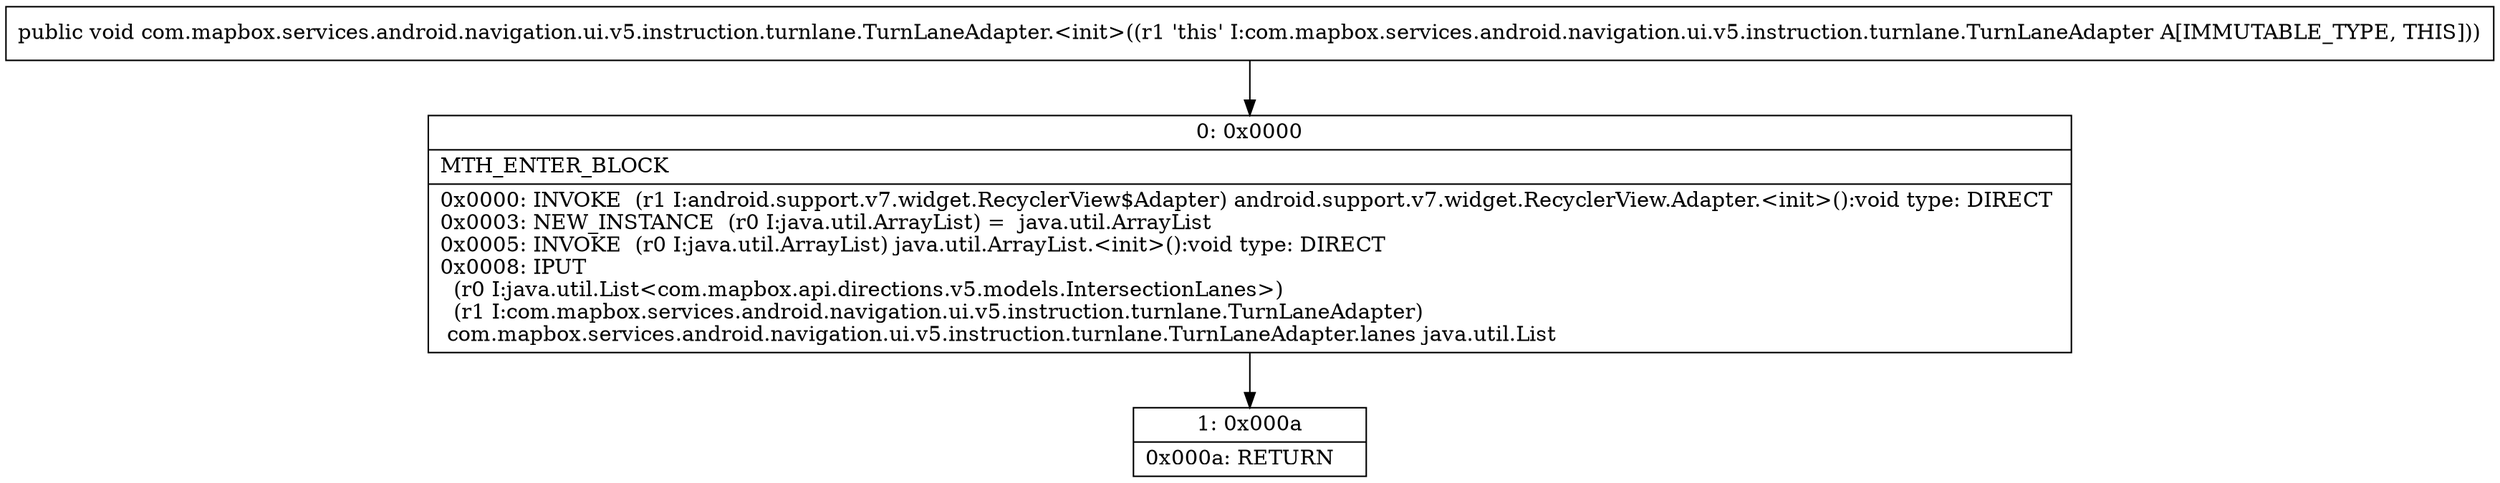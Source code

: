 digraph "CFG forcom.mapbox.services.android.navigation.ui.v5.instruction.turnlane.TurnLaneAdapter.\<init\>()V" {
Node_0 [shape=record,label="{0\:\ 0x0000|MTH_ENTER_BLOCK\l|0x0000: INVOKE  (r1 I:android.support.v7.widget.RecyclerView$Adapter) android.support.v7.widget.RecyclerView.Adapter.\<init\>():void type: DIRECT \l0x0003: NEW_INSTANCE  (r0 I:java.util.ArrayList) =  java.util.ArrayList \l0x0005: INVOKE  (r0 I:java.util.ArrayList) java.util.ArrayList.\<init\>():void type: DIRECT \l0x0008: IPUT  \l  (r0 I:java.util.List\<com.mapbox.api.directions.v5.models.IntersectionLanes\>)\l  (r1 I:com.mapbox.services.android.navigation.ui.v5.instruction.turnlane.TurnLaneAdapter)\l com.mapbox.services.android.navigation.ui.v5.instruction.turnlane.TurnLaneAdapter.lanes java.util.List \l}"];
Node_1 [shape=record,label="{1\:\ 0x000a|0x000a: RETURN   \l}"];
MethodNode[shape=record,label="{public void com.mapbox.services.android.navigation.ui.v5.instruction.turnlane.TurnLaneAdapter.\<init\>((r1 'this' I:com.mapbox.services.android.navigation.ui.v5.instruction.turnlane.TurnLaneAdapter A[IMMUTABLE_TYPE, THIS])) }"];
MethodNode -> Node_0;
Node_0 -> Node_1;
}


